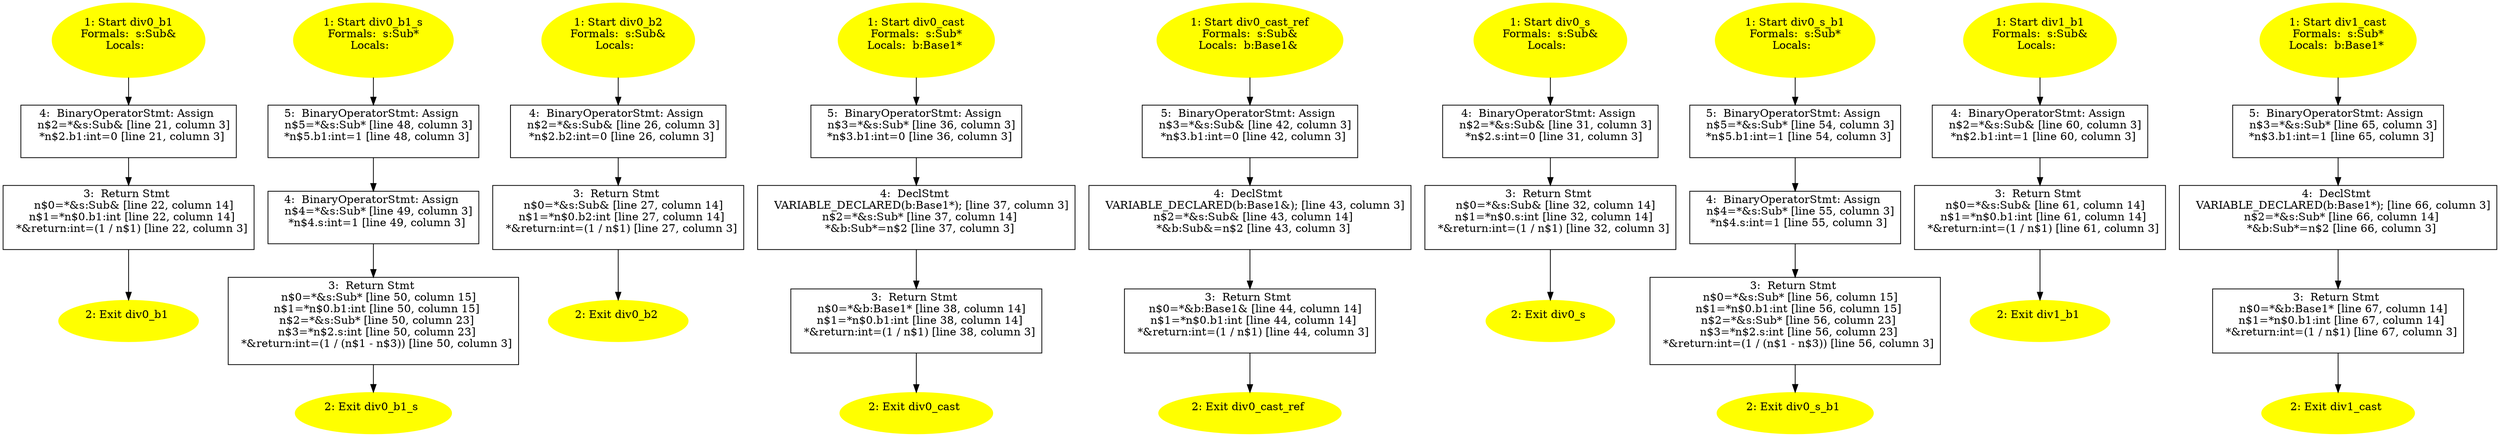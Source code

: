 /* @generated */
digraph cfg {
"div0_b1#17650173920024552929.38acfc238efbf35c1ac5da7290b49422_1" [label="1: Start div0_b1\nFormals:  s:Sub&\nLocals:  \n  " color=yellow style=filled]
	

	 "div0_b1#17650173920024552929.38acfc238efbf35c1ac5da7290b49422_1" -> "div0_b1#17650173920024552929.38acfc238efbf35c1ac5da7290b49422_4" ;
"div0_b1#17650173920024552929.38acfc238efbf35c1ac5da7290b49422_2" [label="2: Exit div0_b1 \n  " color=yellow style=filled]
	

"div0_b1#17650173920024552929.38acfc238efbf35c1ac5da7290b49422_3" [label="3:  Return Stmt \n   n$0=*&s:Sub& [line 22, column 14]\n  n$1=*n$0.b1:int [line 22, column 14]\n  *&return:int=(1 / n$1) [line 22, column 3]\n " shape="box"]
	

	 "div0_b1#17650173920024552929.38acfc238efbf35c1ac5da7290b49422_3" -> "div0_b1#17650173920024552929.38acfc238efbf35c1ac5da7290b49422_2" ;
"div0_b1#17650173920024552929.38acfc238efbf35c1ac5da7290b49422_4" [label="4:  BinaryOperatorStmt: Assign \n   n$2=*&s:Sub& [line 21, column 3]\n  *n$2.b1:int=0 [line 21, column 3]\n " shape="box"]
	

	 "div0_b1#17650173920024552929.38acfc238efbf35c1ac5da7290b49422_4" -> "div0_b1#17650173920024552929.38acfc238efbf35c1ac5da7290b49422_3" ;
"div0_b1_s(class Sub)#4574535260514480977.bea603e96ca808f341ce0e5424d96c83_1" [label="1: Start div0_b1_s\nFormals:  s:Sub*\nLocals:  \n  " color=yellow style=filled]
	

	 "div0_b1_s(class Sub)#4574535260514480977.bea603e96ca808f341ce0e5424d96c83_1" -> "div0_b1_s(class Sub)#4574535260514480977.bea603e96ca808f341ce0e5424d96c83_5" ;
"div0_b1_s(class Sub)#4574535260514480977.bea603e96ca808f341ce0e5424d96c83_2" [label="2: Exit div0_b1_s \n  " color=yellow style=filled]
	

"div0_b1_s(class Sub)#4574535260514480977.bea603e96ca808f341ce0e5424d96c83_3" [label="3:  Return Stmt \n   n$0=*&s:Sub* [line 50, column 15]\n  n$1=*n$0.b1:int [line 50, column 15]\n  n$2=*&s:Sub* [line 50, column 23]\n  n$3=*n$2.s:int [line 50, column 23]\n  *&return:int=(1 / (n$1 - n$3)) [line 50, column 3]\n " shape="box"]
	

	 "div0_b1_s(class Sub)#4574535260514480977.bea603e96ca808f341ce0e5424d96c83_3" -> "div0_b1_s(class Sub)#4574535260514480977.bea603e96ca808f341ce0e5424d96c83_2" ;
"div0_b1_s(class Sub)#4574535260514480977.bea603e96ca808f341ce0e5424d96c83_4" [label="4:  BinaryOperatorStmt: Assign \n   n$4=*&s:Sub* [line 49, column 3]\n  *n$4.s:int=1 [line 49, column 3]\n " shape="box"]
	

	 "div0_b1_s(class Sub)#4574535260514480977.bea603e96ca808f341ce0e5424d96c83_4" -> "div0_b1_s(class Sub)#4574535260514480977.bea603e96ca808f341ce0e5424d96c83_3" ;
"div0_b1_s(class Sub)#4574535260514480977.bea603e96ca808f341ce0e5424d96c83_5" [label="5:  BinaryOperatorStmt: Assign \n   n$5=*&s:Sub* [line 48, column 3]\n  *n$5.b1:int=1 [line 48, column 3]\n " shape="box"]
	

	 "div0_b1_s(class Sub)#4574535260514480977.bea603e96ca808f341ce0e5424d96c83_5" -> "div0_b1_s(class Sub)#4574535260514480977.bea603e96ca808f341ce0e5424d96c83_4" ;
"div0_b2#6935029956526426132.ef88e6d1eac891cdde3f345b9b55439c_1" [label="1: Start div0_b2\nFormals:  s:Sub&\nLocals:  \n  " color=yellow style=filled]
	

	 "div0_b2#6935029956526426132.ef88e6d1eac891cdde3f345b9b55439c_1" -> "div0_b2#6935029956526426132.ef88e6d1eac891cdde3f345b9b55439c_4" ;
"div0_b2#6935029956526426132.ef88e6d1eac891cdde3f345b9b55439c_2" [label="2: Exit div0_b2 \n  " color=yellow style=filled]
	

"div0_b2#6935029956526426132.ef88e6d1eac891cdde3f345b9b55439c_3" [label="3:  Return Stmt \n   n$0=*&s:Sub& [line 27, column 14]\n  n$1=*n$0.b2:int [line 27, column 14]\n  *&return:int=(1 / n$1) [line 27, column 3]\n " shape="box"]
	

	 "div0_b2#6935029956526426132.ef88e6d1eac891cdde3f345b9b55439c_3" -> "div0_b2#6935029956526426132.ef88e6d1eac891cdde3f345b9b55439c_2" ;
"div0_b2#6935029956526426132.ef88e6d1eac891cdde3f345b9b55439c_4" [label="4:  BinaryOperatorStmt: Assign \n   n$2=*&s:Sub& [line 26, column 3]\n  *n$2.b2:int=0 [line 26, column 3]\n " shape="box"]
	

	 "div0_b2#6935029956526426132.ef88e6d1eac891cdde3f345b9b55439c_4" -> "div0_b2#6935029956526426132.ef88e6d1eac891cdde3f345b9b55439c_3" ;
"div0_cast(class Sub)#5945090778893539301.57c132b2d87bb7310c8cb0085dede4d5_1" [label="1: Start div0_cast\nFormals:  s:Sub*\nLocals:  b:Base1* \n  " color=yellow style=filled]
	

	 "div0_cast(class Sub)#5945090778893539301.57c132b2d87bb7310c8cb0085dede4d5_1" -> "div0_cast(class Sub)#5945090778893539301.57c132b2d87bb7310c8cb0085dede4d5_5" ;
"div0_cast(class Sub)#5945090778893539301.57c132b2d87bb7310c8cb0085dede4d5_2" [label="2: Exit div0_cast \n  " color=yellow style=filled]
	

"div0_cast(class Sub)#5945090778893539301.57c132b2d87bb7310c8cb0085dede4d5_3" [label="3:  Return Stmt \n   n$0=*&b:Base1* [line 38, column 14]\n  n$1=*n$0.b1:int [line 38, column 14]\n  *&return:int=(1 / n$1) [line 38, column 3]\n " shape="box"]
	

	 "div0_cast(class Sub)#5945090778893539301.57c132b2d87bb7310c8cb0085dede4d5_3" -> "div0_cast(class Sub)#5945090778893539301.57c132b2d87bb7310c8cb0085dede4d5_2" ;
"div0_cast(class Sub)#5945090778893539301.57c132b2d87bb7310c8cb0085dede4d5_4" [label="4:  DeclStmt \n   VARIABLE_DECLARED(b:Base1*); [line 37, column 3]\n  n$2=*&s:Sub* [line 37, column 14]\n  *&b:Sub*=n$2 [line 37, column 3]\n " shape="box"]
	

	 "div0_cast(class Sub)#5945090778893539301.57c132b2d87bb7310c8cb0085dede4d5_4" -> "div0_cast(class Sub)#5945090778893539301.57c132b2d87bb7310c8cb0085dede4d5_3" ;
"div0_cast(class Sub)#5945090778893539301.57c132b2d87bb7310c8cb0085dede4d5_5" [label="5:  BinaryOperatorStmt: Assign \n   n$3=*&s:Sub* [line 36, column 3]\n  *n$3.b1:int=0 [line 36, column 3]\n " shape="box"]
	

	 "div0_cast(class Sub)#5945090778893539301.57c132b2d87bb7310c8cb0085dede4d5_5" -> "div0_cast(class Sub)#5945090778893539301.57c132b2d87bb7310c8cb0085dede4d5_4" ;
"div0_cast_ref#11427648331886451822.4f535c7752ac1b6e5f35ab1a83dc2bd8_1" [label="1: Start div0_cast_ref\nFormals:  s:Sub&\nLocals:  b:Base1& \n  " color=yellow style=filled]
	

	 "div0_cast_ref#11427648331886451822.4f535c7752ac1b6e5f35ab1a83dc2bd8_1" -> "div0_cast_ref#11427648331886451822.4f535c7752ac1b6e5f35ab1a83dc2bd8_5" ;
"div0_cast_ref#11427648331886451822.4f535c7752ac1b6e5f35ab1a83dc2bd8_2" [label="2: Exit div0_cast_ref \n  " color=yellow style=filled]
	

"div0_cast_ref#11427648331886451822.4f535c7752ac1b6e5f35ab1a83dc2bd8_3" [label="3:  Return Stmt \n   n$0=*&b:Base1& [line 44, column 14]\n  n$1=*n$0.b1:int [line 44, column 14]\n  *&return:int=(1 / n$1) [line 44, column 3]\n " shape="box"]
	

	 "div0_cast_ref#11427648331886451822.4f535c7752ac1b6e5f35ab1a83dc2bd8_3" -> "div0_cast_ref#11427648331886451822.4f535c7752ac1b6e5f35ab1a83dc2bd8_2" ;
"div0_cast_ref#11427648331886451822.4f535c7752ac1b6e5f35ab1a83dc2bd8_4" [label="4:  DeclStmt \n   VARIABLE_DECLARED(b:Base1&); [line 43, column 3]\n  n$2=*&s:Sub& [line 43, column 14]\n  *&b:Sub&=n$2 [line 43, column 3]\n " shape="box"]
	

	 "div0_cast_ref#11427648331886451822.4f535c7752ac1b6e5f35ab1a83dc2bd8_4" -> "div0_cast_ref#11427648331886451822.4f535c7752ac1b6e5f35ab1a83dc2bd8_3" ;
"div0_cast_ref#11427648331886451822.4f535c7752ac1b6e5f35ab1a83dc2bd8_5" [label="5:  BinaryOperatorStmt: Assign \n   n$3=*&s:Sub& [line 42, column 3]\n  *n$3.b1:int=0 [line 42, column 3]\n " shape="box"]
	

	 "div0_cast_ref#11427648331886451822.4f535c7752ac1b6e5f35ab1a83dc2bd8_5" -> "div0_cast_ref#11427648331886451822.4f535c7752ac1b6e5f35ab1a83dc2bd8_4" ;
"div0_s#16566672704220882536.127f1e4fb94cf0b77844a4e153e0f991_1" [label="1: Start div0_s\nFormals:  s:Sub&\nLocals:  \n  " color=yellow style=filled]
	

	 "div0_s#16566672704220882536.127f1e4fb94cf0b77844a4e153e0f991_1" -> "div0_s#16566672704220882536.127f1e4fb94cf0b77844a4e153e0f991_4" ;
"div0_s#16566672704220882536.127f1e4fb94cf0b77844a4e153e0f991_2" [label="2: Exit div0_s \n  " color=yellow style=filled]
	

"div0_s#16566672704220882536.127f1e4fb94cf0b77844a4e153e0f991_3" [label="3:  Return Stmt \n   n$0=*&s:Sub& [line 32, column 14]\n  n$1=*n$0.s:int [line 32, column 14]\n  *&return:int=(1 / n$1) [line 32, column 3]\n " shape="box"]
	

	 "div0_s#16566672704220882536.127f1e4fb94cf0b77844a4e153e0f991_3" -> "div0_s#16566672704220882536.127f1e4fb94cf0b77844a4e153e0f991_2" ;
"div0_s#16566672704220882536.127f1e4fb94cf0b77844a4e153e0f991_4" [label="4:  BinaryOperatorStmt: Assign \n   n$2=*&s:Sub& [line 31, column 3]\n  *n$2.s:int=0 [line 31, column 3]\n " shape="box"]
	

	 "div0_s#16566672704220882536.127f1e4fb94cf0b77844a4e153e0f991_4" -> "div0_s#16566672704220882536.127f1e4fb94cf0b77844a4e153e0f991_3" ;
"div0_s_b1(class Sub)#6365361903134380141.eab3ecee328fdfa57b4dc825af3f2f72_1" [label="1: Start div0_s_b1\nFormals:  s:Sub*\nLocals:  \n  " color=yellow style=filled]
	

	 "div0_s_b1(class Sub)#6365361903134380141.eab3ecee328fdfa57b4dc825af3f2f72_1" -> "div0_s_b1(class Sub)#6365361903134380141.eab3ecee328fdfa57b4dc825af3f2f72_5" ;
"div0_s_b1(class Sub)#6365361903134380141.eab3ecee328fdfa57b4dc825af3f2f72_2" [label="2: Exit div0_s_b1 \n  " color=yellow style=filled]
	

"div0_s_b1(class Sub)#6365361903134380141.eab3ecee328fdfa57b4dc825af3f2f72_3" [label="3:  Return Stmt \n   n$0=*&s:Sub* [line 56, column 15]\n  n$1=*n$0.b1:int [line 56, column 15]\n  n$2=*&s:Sub* [line 56, column 23]\n  n$3=*n$2.s:int [line 56, column 23]\n  *&return:int=(1 / (n$1 - n$3)) [line 56, column 3]\n " shape="box"]
	

	 "div0_s_b1(class Sub)#6365361903134380141.eab3ecee328fdfa57b4dc825af3f2f72_3" -> "div0_s_b1(class Sub)#6365361903134380141.eab3ecee328fdfa57b4dc825af3f2f72_2" ;
"div0_s_b1(class Sub)#6365361903134380141.eab3ecee328fdfa57b4dc825af3f2f72_4" [label="4:  BinaryOperatorStmt: Assign \n   n$4=*&s:Sub* [line 55, column 3]\n  *n$4.s:int=1 [line 55, column 3]\n " shape="box"]
	

	 "div0_s_b1(class Sub)#6365361903134380141.eab3ecee328fdfa57b4dc825af3f2f72_4" -> "div0_s_b1(class Sub)#6365361903134380141.eab3ecee328fdfa57b4dc825af3f2f72_3" ;
"div0_s_b1(class Sub)#6365361903134380141.eab3ecee328fdfa57b4dc825af3f2f72_5" [label="5:  BinaryOperatorStmt: Assign \n   n$5=*&s:Sub* [line 54, column 3]\n  *n$5.b1:int=1 [line 54, column 3]\n " shape="box"]
	

	 "div0_s_b1(class Sub)#6365361903134380141.eab3ecee328fdfa57b4dc825af3f2f72_5" -> "div0_s_b1(class Sub)#6365361903134380141.eab3ecee328fdfa57b4dc825af3f2f72_4" ;
"div1_b1#14974413951234929464.2d37fbc87faf449081172c1e2711163f_1" [label="1: Start div1_b1\nFormals:  s:Sub&\nLocals:  \n  " color=yellow style=filled]
	

	 "div1_b1#14974413951234929464.2d37fbc87faf449081172c1e2711163f_1" -> "div1_b1#14974413951234929464.2d37fbc87faf449081172c1e2711163f_4" ;
"div1_b1#14974413951234929464.2d37fbc87faf449081172c1e2711163f_2" [label="2: Exit div1_b1 \n  " color=yellow style=filled]
	

"div1_b1#14974413951234929464.2d37fbc87faf449081172c1e2711163f_3" [label="3:  Return Stmt \n   n$0=*&s:Sub& [line 61, column 14]\n  n$1=*n$0.b1:int [line 61, column 14]\n  *&return:int=(1 / n$1) [line 61, column 3]\n " shape="box"]
	

	 "div1_b1#14974413951234929464.2d37fbc87faf449081172c1e2711163f_3" -> "div1_b1#14974413951234929464.2d37fbc87faf449081172c1e2711163f_2" ;
"div1_b1#14974413951234929464.2d37fbc87faf449081172c1e2711163f_4" [label="4:  BinaryOperatorStmt: Assign \n   n$2=*&s:Sub& [line 60, column 3]\n  *n$2.b1:int=1 [line 60, column 3]\n " shape="box"]
	

	 "div1_b1#14974413951234929464.2d37fbc87faf449081172c1e2711163f_4" -> "div1_b1#14974413951234929464.2d37fbc87faf449081172c1e2711163f_3" ;
"div1_cast(class Sub)#4700794712628779370.5f88f1a243823d843f8f8a851cbaf0d4_1" [label="1: Start div1_cast\nFormals:  s:Sub*\nLocals:  b:Base1* \n  " color=yellow style=filled]
	

	 "div1_cast(class Sub)#4700794712628779370.5f88f1a243823d843f8f8a851cbaf0d4_1" -> "div1_cast(class Sub)#4700794712628779370.5f88f1a243823d843f8f8a851cbaf0d4_5" ;
"div1_cast(class Sub)#4700794712628779370.5f88f1a243823d843f8f8a851cbaf0d4_2" [label="2: Exit div1_cast \n  " color=yellow style=filled]
	

"div1_cast(class Sub)#4700794712628779370.5f88f1a243823d843f8f8a851cbaf0d4_3" [label="3:  Return Stmt \n   n$0=*&b:Base1* [line 67, column 14]\n  n$1=*n$0.b1:int [line 67, column 14]\n  *&return:int=(1 / n$1) [line 67, column 3]\n " shape="box"]
	

	 "div1_cast(class Sub)#4700794712628779370.5f88f1a243823d843f8f8a851cbaf0d4_3" -> "div1_cast(class Sub)#4700794712628779370.5f88f1a243823d843f8f8a851cbaf0d4_2" ;
"div1_cast(class Sub)#4700794712628779370.5f88f1a243823d843f8f8a851cbaf0d4_4" [label="4:  DeclStmt \n   VARIABLE_DECLARED(b:Base1*); [line 66, column 3]\n  n$2=*&s:Sub* [line 66, column 14]\n  *&b:Sub*=n$2 [line 66, column 3]\n " shape="box"]
	

	 "div1_cast(class Sub)#4700794712628779370.5f88f1a243823d843f8f8a851cbaf0d4_4" -> "div1_cast(class Sub)#4700794712628779370.5f88f1a243823d843f8f8a851cbaf0d4_3" ;
"div1_cast(class Sub)#4700794712628779370.5f88f1a243823d843f8f8a851cbaf0d4_5" [label="5:  BinaryOperatorStmt: Assign \n   n$3=*&s:Sub* [line 65, column 3]\n  *n$3.b1:int=1 [line 65, column 3]\n " shape="box"]
	

	 "div1_cast(class Sub)#4700794712628779370.5f88f1a243823d843f8f8a851cbaf0d4_5" -> "div1_cast(class Sub)#4700794712628779370.5f88f1a243823d843f8f8a851cbaf0d4_4" ;
}
